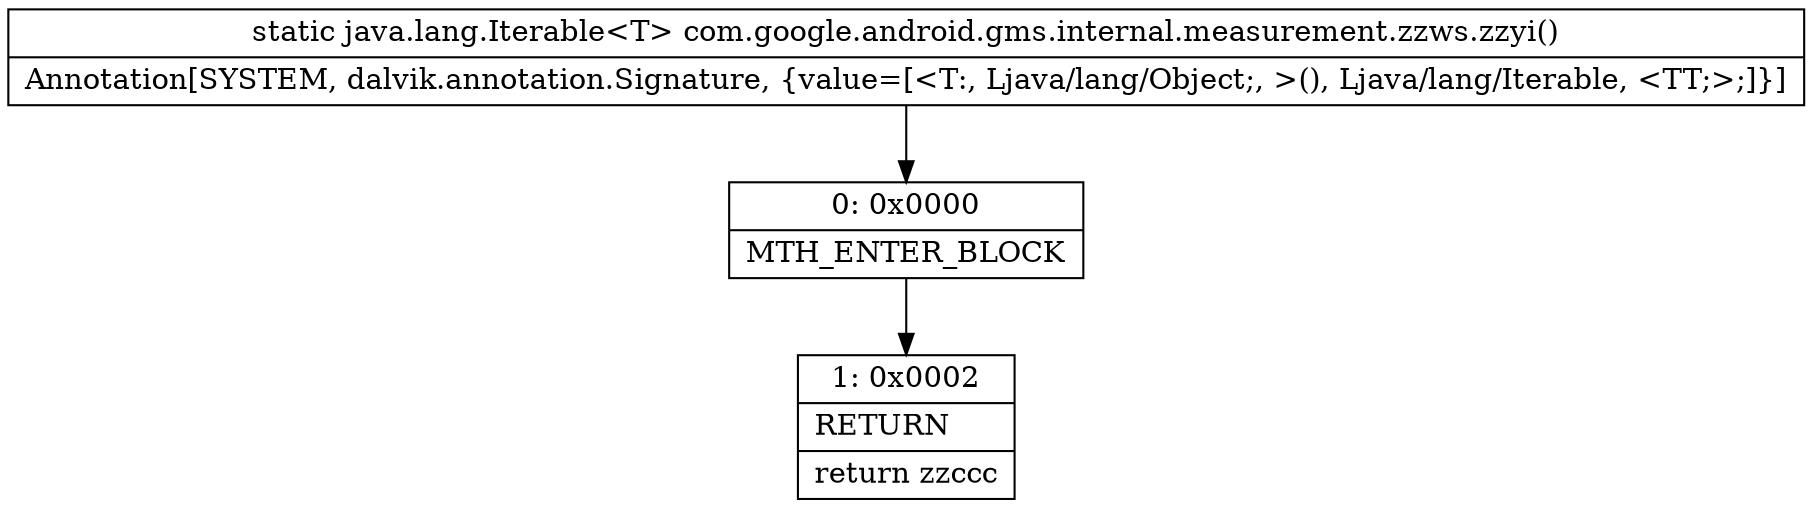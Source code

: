 digraph "CFG forcom.google.android.gms.internal.measurement.zzws.zzyi()Ljava\/lang\/Iterable;" {
Node_0 [shape=record,label="{0\:\ 0x0000|MTH_ENTER_BLOCK\l}"];
Node_1 [shape=record,label="{1\:\ 0x0002|RETURN\l|return zzccc\l}"];
MethodNode[shape=record,label="{static java.lang.Iterable\<T\> com.google.android.gms.internal.measurement.zzws.zzyi()  | Annotation[SYSTEM, dalvik.annotation.Signature, \{value=[\<T:, Ljava\/lang\/Object;, \>(), Ljava\/lang\/Iterable, \<TT;\>;]\}]\l}"];
MethodNode -> Node_0;
Node_0 -> Node_1;
}


